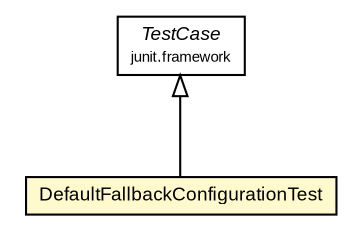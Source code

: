 #!/usr/local/bin/dot
#
# Class diagram 
# Generated by UMLGraph version R5_6 (http://www.umlgraph.org/)
#

digraph G {
	edge [fontname="arial",fontsize=10,labelfontname="arial",labelfontsize=10];
	node [fontname="arial",fontsize=10,shape=plaintext];
	nodesep=0.25;
	ranksep=0.5;
	// org.settings4j.config.DefaultFallbackConfigurationTest
	c464 [label=<<table title="org.settings4j.config.DefaultFallbackConfigurationTest" border="0" cellborder="1" cellspacing="0" cellpadding="2" port="p" bgcolor="lemonChiffon" href="./DefaultFallbackConfigurationTest.html">
		<tr><td><table border="0" cellspacing="0" cellpadding="1">
<tr><td align="center" balign="center"> DefaultFallbackConfigurationTest </td></tr>
		</table></td></tr>
		</table>>, URL="./DefaultFallbackConfigurationTest.html", fontname="arial", fontcolor="black", fontsize=9.0];
	//org.settings4j.config.DefaultFallbackConfigurationTest extends junit.framework.TestCase
	c487:p -> c464:p [dir=back,arrowtail=empty];
	// junit.framework.TestCase
	c487 [label=<<table title="junit.framework.TestCase" border="0" cellborder="1" cellspacing="0" cellpadding="2" port="p" href="http://api.dpml.net/junit/3.8.1/junit/framework/TestCase.html">
		<tr><td><table border="0" cellspacing="0" cellpadding="1">
<tr><td align="center" balign="center"><font face="arial italic"> TestCase </font></td></tr>
<tr><td align="center" balign="center"><font point-size="7.0"> junit.framework </font></td></tr>
		</table></td></tr>
		</table>>, URL="http://api.dpml.net/junit/3.8.1/junit/framework/TestCase.html", fontname="arial", fontcolor="black", fontsize=9.0];
}

